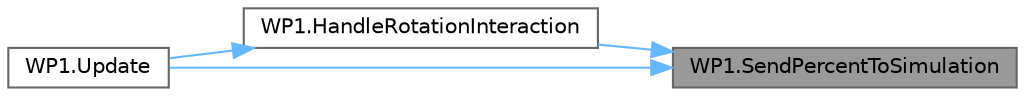 digraph "WP1.SendPercentToSimulation"
{
 // LATEX_PDF_SIZE
  bgcolor="transparent";
  edge [fontname=Helvetica,fontsize=10,labelfontname=Helvetica,labelfontsize=10];
  node [fontname=Helvetica,fontsize=10,shape=box,height=0.2,width=0.4];
  rankdir="RL";
  Node1 [id="Node000001",label="WP1.SendPercentToSimulation",height=0.2,width=0.4,color="gray40", fillcolor="grey60", style="filled", fontcolor="black",tooltip="This method initiates a call to the REST Server to update the simulation with the current RPM value o..."];
  Node1 -> Node2 [id="edge1_Node000001_Node000002",dir="back",color="steelblue1",style="solid",tooltip=" "];
  Node2 [id="Node000002",label="WP1.HandleRotationInteraction",height=0.2,width=0.4,color="grey40", fillcolor="white", style="filled",URL="$class_w_p1.html#acb0e8cb62880f131bc0109898fd30f37",tooltip="This method computes the rotation of the handle based on the rotation of the interactor and calls Upd..."];
  Node2 -> Node3 [id="edge2_Node000002_Node000003",dir="back",color="steelblue1",style="solid",tooltip=" "];
  Node3 [id="Node000003",label="WP1.Update",height=0.2,width=0.4,color="grey40", fillcolor="white", style="filled",URL="$class_w_p1.html#a7ef4d397a6443a15d05c09475e5e1b4b",tooltip="This method updates the rotation of the switch based on the current value of Percent."];
  Node1 -> Node3 [id="edge3_Node000001_Node000003",dir="back",color="steelblue1",style="solid",tooltip=" "];
}
